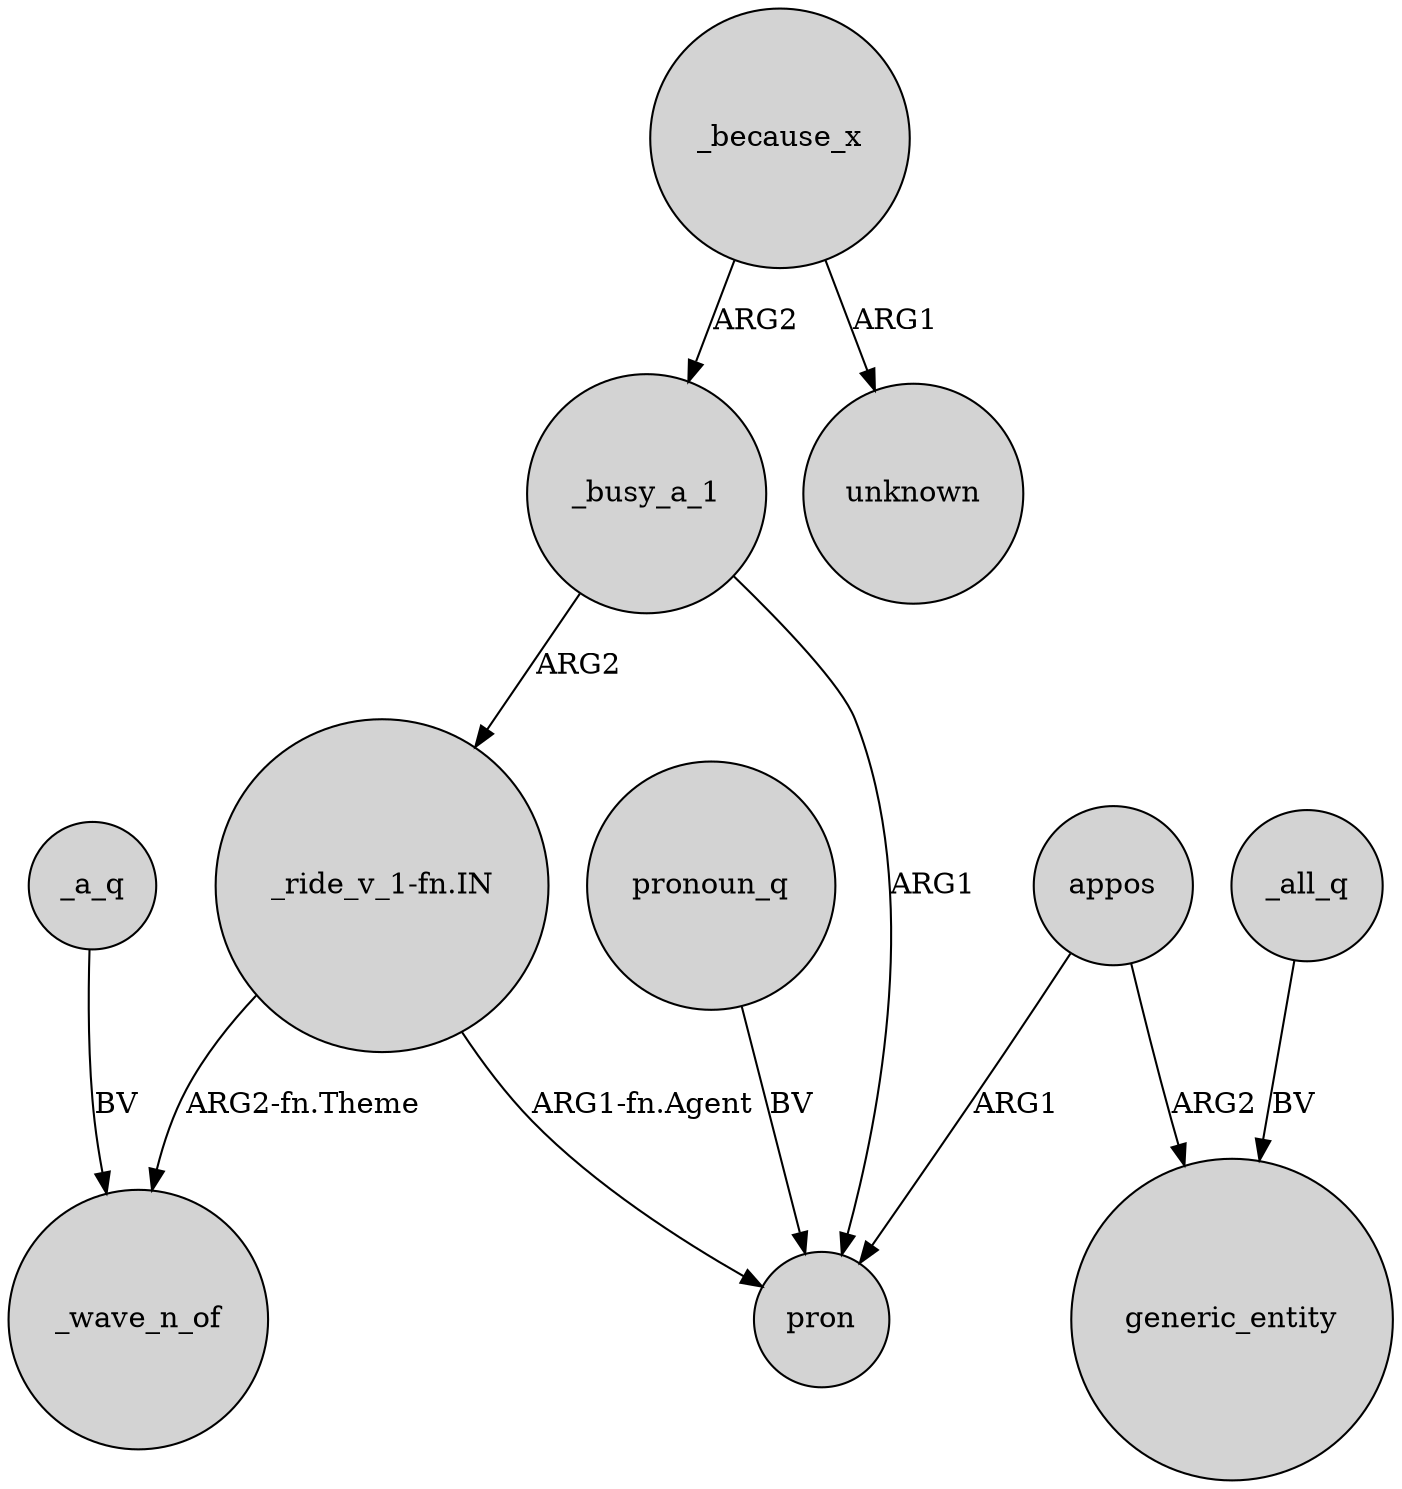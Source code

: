 digraph {
	node [shape=circle style=filled]
	_a_q -> _wave_n_of [label=BV]
	"_ride_v_1-fn.IN" -> pron [label="ARG1-fn.Agent"]
	appos -> pron [label=ARG1]
	appos -> generic_entity [label=ARG2]
	_all_q -> generic_entity [label=BV]
	_busy_a_1 -> "_ride_v_1-fn.IN" [label=ARG2]
	_because_x -> unknown [label=ARG1]
	"_ride_v_1-fn.IN" -> _wave_n_of [label="ARG2-fn.Theme"]
	_busy_a_1 -> pron [label=ARG1]
	_because_x -> _busy_a_1 [label=ARG2]
	pronoun_q -> pron [label=BV]
}
